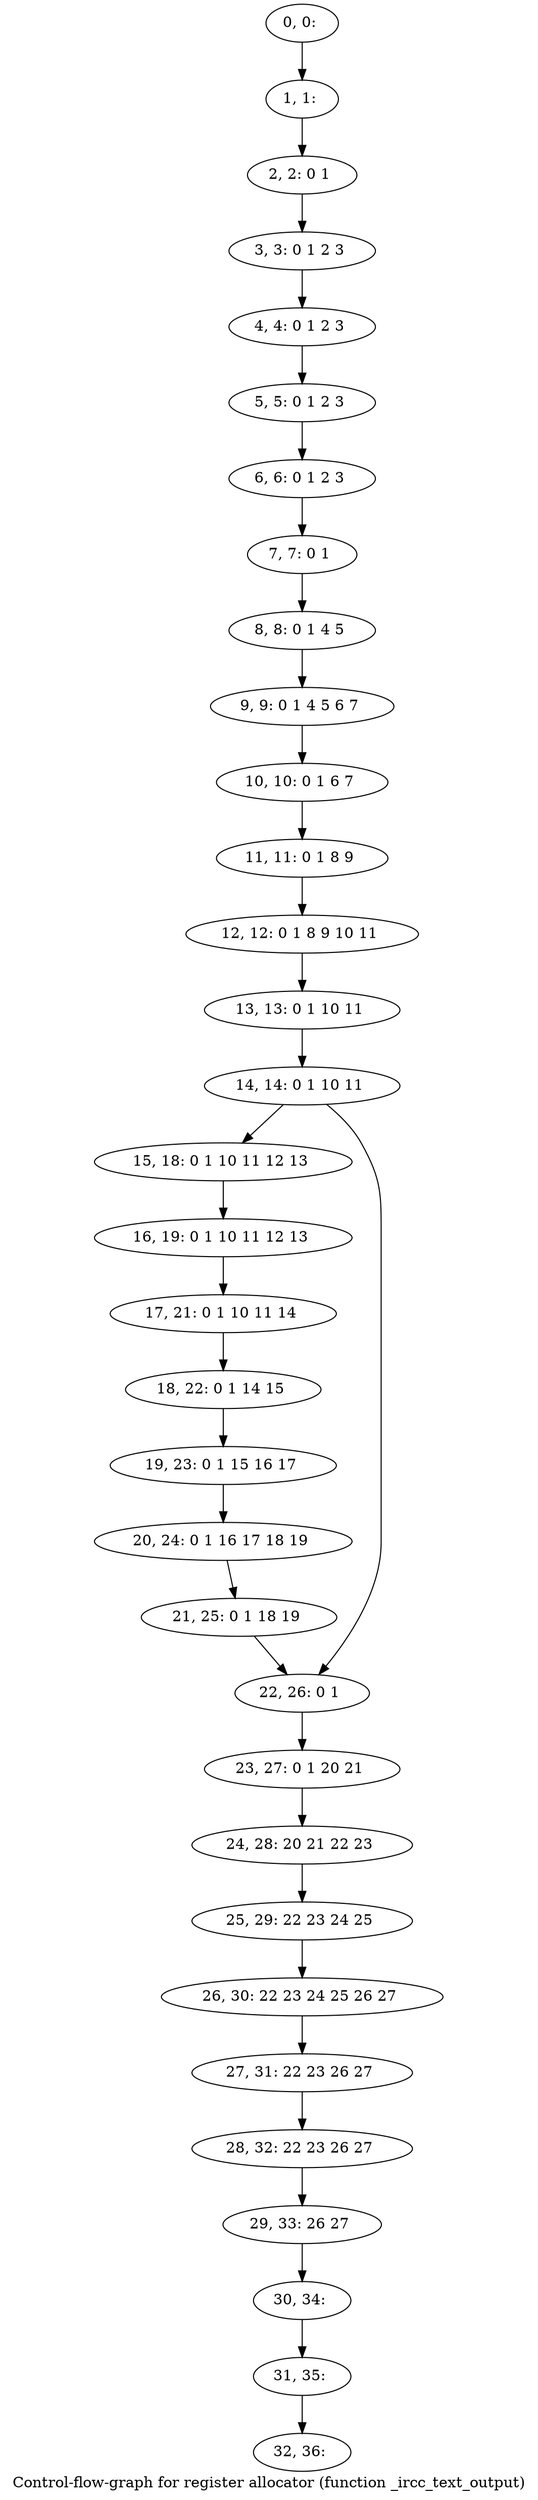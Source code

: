 digraph G {
graph [label="Control-flow-graph for register allocator (function _ircc_text_output)"]
0[label="0, 0: "];
1[label="1, 1: "];
2[label="2, 2: 0 1 "];
3[label="3, 3: 0 1 2 3 "];
4[label="4, 4: 0 1 2 3 "];
5[label="5, 5: 0 1 2 3 "];
6[label="6, 6: 0 1 2 3 "];
7[label="7, 7: 0 1 "];
8[label="8, 8: 0 1 4 5 "];
9[label="9, 9: 0 1 4 5 6 7 "];
10[label="10, 10: 0 1 6 7 "];
11[label="11, 11: 0 1 8 9 "];
12[label="12, 12: 0 1 8 9 10 11 "];
13[label="13, 13: 0 1 10 11 "];
14[label="14, 14: 0 1 10 11 "];
15[label="15, 18: 0 1 10 11 12 13 "];
16[label="16, 19: 0 1 10 11 12 13 "];
17[label="17, 21: 0 1 10 11 14 "];
18[label="18, 22: 0 1 14 15 "];
19[label="19, 23: 0 1 15 16 17 "];
20[label="20, 24: 0 1 16 17 18 19 "];
21[label="21, 25: 0 1 18 19 "];
22[label="22, 26: 0 1 "];
23[label="23, 27: 0 1 20 21 "];
24[label="24, 28: 20 21 22 23 "];
25[label="25, 29: 22 23 24 25 "];
26[label="26, 30: 22 23 24 25 26 27 "];
27[label="27, 31: 22 23 26 27 "];
28[label="28, 32: 22 23 26 27 "];
29[label="29, 33: 26 27 "];
30[label="30, 34: "];
31[label="31, 35: "];
32[label="32, 36: "];
0->1 ;
1->2 ;
2->3 ;
3->4 ;
4->5 ;
5->6 ;
6->7 ;
7->8 ;
8->9 ;
9->10 ;
10->11 ;
11->12 ;
12->13 ;
13->14 ;
14->15 ;
14->22 ;
15->16 ;
16->17 ;
17->18 ;
18->19 ;
19->20 ;
20->21 ;
21->22 ;
22->23 ;
23->24 ;
24->25 ;
25->26 ;
26->27 ;
27->28 ;
28->29 ;
29->30 ;
30->31 ;
31->32 ;
}

